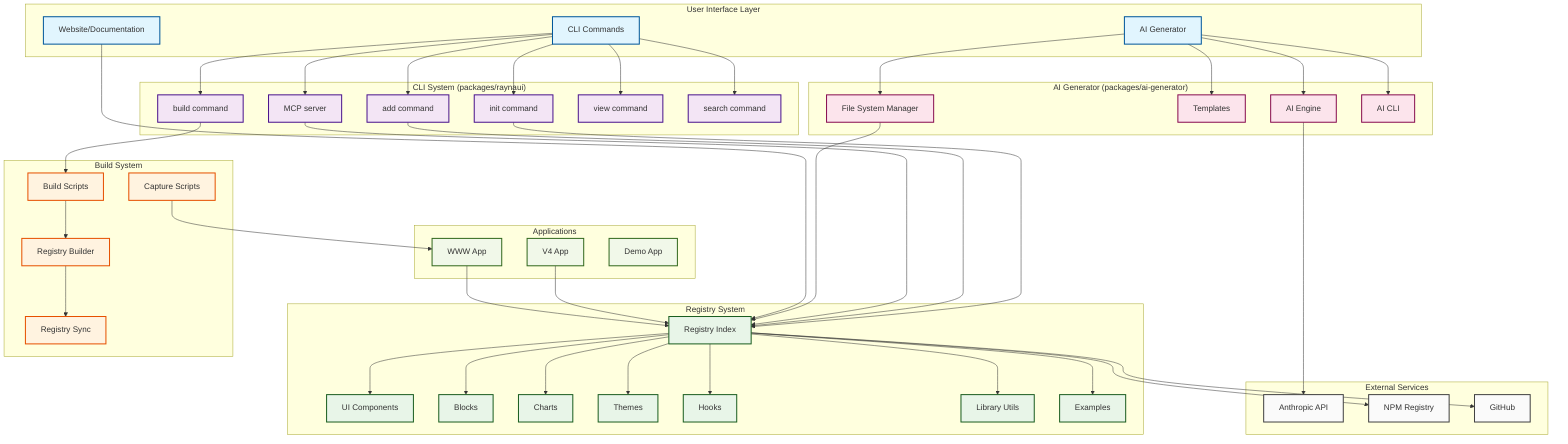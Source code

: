 graph TB
    %% User Interface Layer
    subgraph "User Interface Layer"
        CLI[CLI Commands]
        WEB[Website/Documentation]
        AI[AI Generator]
    end

    %% Core CLI System
    subgraph "CLI System (packages/raynaui)"
        CLI_INIT[init command]
        CLI_ADD[add command]
        CLI_BUILD[build command]
        CLI_MCP[MCP server]
        CLI_VIEW[view command]
        CLI_SEARCH[search command]
    end

    %% Registry System
    subgraph "Registry System"
        REGISTRY_INDEX[Registry Index]
        REGISTRY_UI[UI Components]
        REGISTRY_BLOCKS[Blocks]
        REGISTRY_CHARTS[Charts]
        REGISTRY_THEMES[Themes]
        REGISTRY_HOOKS[Hooks]
        REGISTRY_LIB[Library Utils]
        REGISTRY_EXAMPLES[Examples]
    end

    %% Build System
    subgraph "Build System"
        BUILD_SCRIPTS[Build Scripts]
        CAPTURE_SCRIPTS[Capture Scripts]
        REGISTRY_BUILD[Registry Builder]
        REGISTRY_SYNC[Registry Sync]
    end

    %% AI Generator System
    subgraph "AI Generator (packages/ai-generator)"
        AI_ENGINE[AI Engine]
        AI_TEMPLATES[Templates]
        AI_FS[File System Manager]
        AI_CLI[AI CLI]
    end

    %% Applications
    subgraph "Applications"
        APP_V4[V4 App]
        APP_WWW[WWW App]
        APP_DEMO[Demo App]
    end

    %% External Services
    subgraph "External Services"
        ANTHROPIC[Anthropic API]
        NPM[NPM Registry]
        GITHUB[GitHub]
    end

    %% Data Flow
    CLI --> CLI_INIT
    CLI --> CLI_ADD
    CLI --> CLI_BUILD
    CLI --> CLI_MCP
    CLI --> CLI_VIEW
    CLI --> CLI_SEARCH

    CLI_INIT --> REGISTRY_INDEX
    CLI_ADD --> REGISTRY_INDEX
    CLI_BUILD --> BUILD_SCRIPTS
    CLI_MCP --> REGISTRY_INDEX

    REGISTRY_INDEX --> REGISTRY_UI
    REGISTRY_INDEX --> REGISTRY_BLOCKS
    REGISTRY_INDEX --> REGISTRY_CHARTS
    REGISTRY_INDEX --> REGISTRY_THEMES
    REGISTRY_INDEX --> REGISTRY_HOOKS
    REGISTRY_INDEX --> REGISTRY_LIB
    REGISTRY_INDEX --> REGISTRY_EXAMPLES

    BUILD_SCRIPTS --> REGISTRY_BUILD
    REGISTRY_BUILD --> REGISTRY_SYNC
    CAPTURE_SCRIPTS --> APP_WWW

    AI --> AI_ENGINE
    AI --> AI_TEMPLATES
    AI --> AI_FS
    AI --> AI_CLI

    AI_ENGINE --> ANTHROPIC
    AI_FS --> REGISTRY_INDEX

    WEB --> REGISTRY_INDEX
    APP_V4 --> REGISTRY_INDEX
    APP_WWW --> REGISTRY_INDEX

    REGISTRY_INDEX --> NPM
    REGISTRY_INDEX --> GITHUB

    %% Styling
    classDef userInterface fill:#e1f5fe,stroke:#01579b,stroke-width:2px
    classDef cliSystem fill:#f3e5f5,stroke:#4a148c,stroke-width:2px
    classDef registrySystem fill:#e8f5e8,stroke:#1b5e20,stroke-width:2px
    classDef buildSystem fill:#fff3e0,stroke:#e65100,stroke-width:2px
    classDef aiSystem fill:#fce4ec,stroke:#880e4f,stroke-width:2px
    classDef applications fill:#f1f8e9,stroke:#33691e,stroke-width:2px
    classDef externalServices fill:#fafafa,stroke:#424242,stroke-width:2px

    class CLI,WEB,AI userInterface
    class CLI_INIT,CLI_ADD,CLI_BUILD,CLI_MCP,CLI_VIEW,CLI_SEARCH cliSystem
    class REGISTRY_INDEX,REGISTRY_UI,REGISTRY_BLOCKS,REGISTRY_CHARTS,REGISTRY_THEMES,REGISTRY_HOOKS,REGISTRY_LIB,REGISTRY_EXAMPLES registrySystem
    class BUILD_SCRIPTS,CAPTURE_SCRIPTS,REGISTRY_BUILD,REGISTRY_SYNC buildSystem
    class AI_ENGINE,AI_TEMPLATES,AI_FS,AI_CLI aiSystem
    class APP_V4,APP_WWW,APP_DEMO applications
    class ANTHROPIC,NPM,GITHUB externalServices
